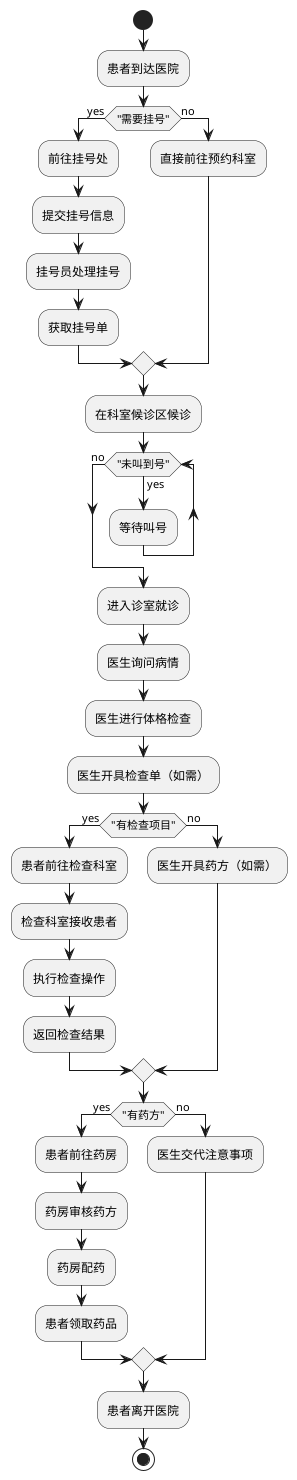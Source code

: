 @startuml
start
:患者到达医院;
if ("需要挂号") then (yes)
  :前往挂号处;
  :提交挂号信息;
  :挂号员处理挂号;
  :获取挂号单;
else (no)
  :直接前往预约科室;
endif
:在科室候诊区候诊;
while ("未叫到号") is (yes)
  :等待叫号;
endwhile (no)
:进入诊室就诊;
:医生询问病情;
:医生进行体格检查;
:医生开具检查单（如需）;
if ("有检查项目") then (yes)
  :患者前往检查科室;
  :检查科室接收患者;
  :执行检查操作;
  :返回检查结果;
else (no)
  :医生开具药方（如需）;
endif
if ("有药方") then (yes)
  :患者前往药房;
  :药房审核药方;
  :药房配药;
  :患者领取药品;
else (no)
  :医生交代注意事项;
endif
:患者离开医院;
stop
@enduml
